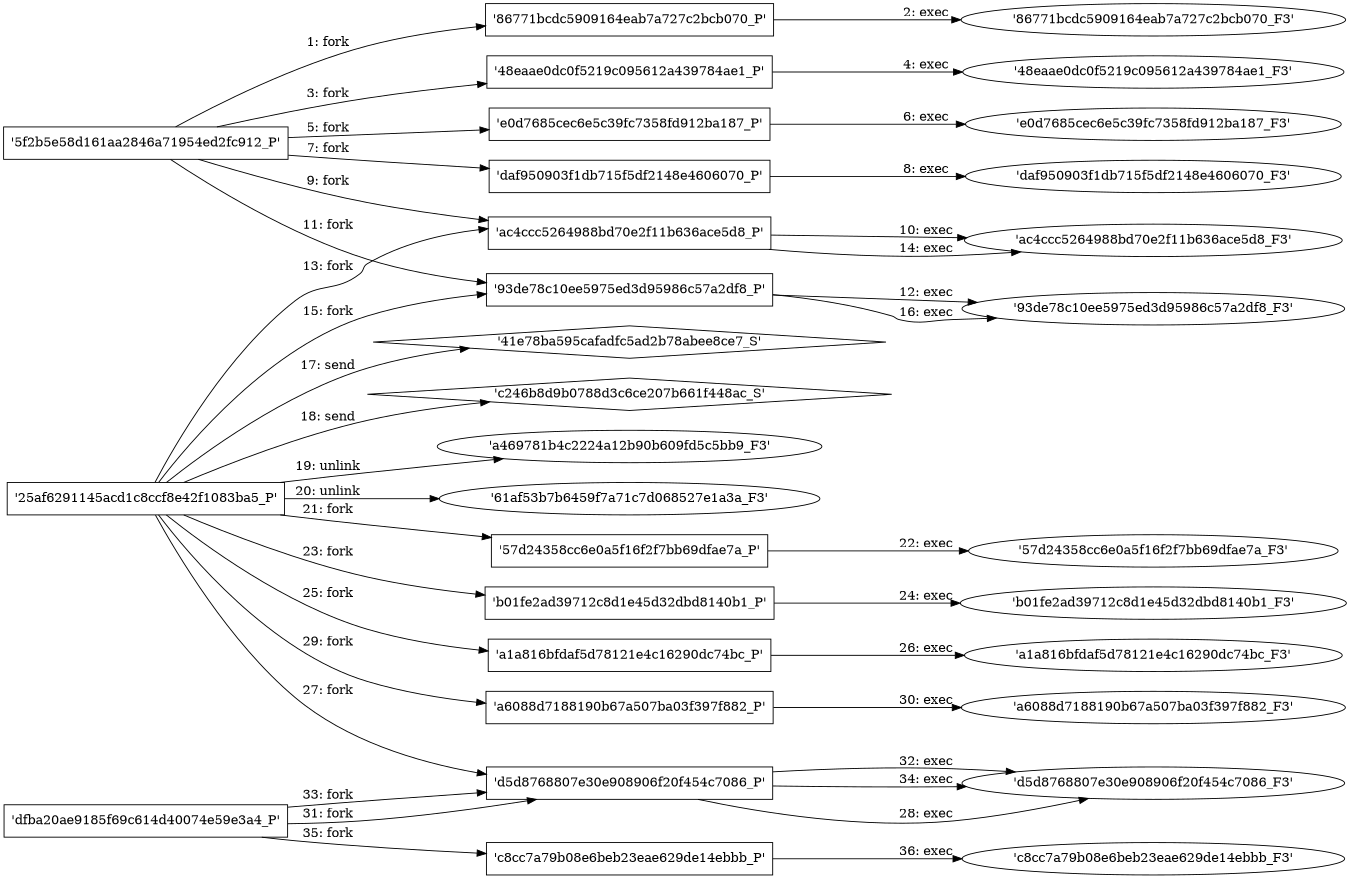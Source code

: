digraph "D:\Learning\Paper\apt\基于CTI的攻击预警\Dataset\攻击图\ASGfromALLCTI\Tech support scams increasing in complexity – Part 2.dot" {
rankdir="LR"
size="9"
fixedsize="false"
splines="true"
nodesep=0.3
ranksep=0
fontsize=10
overlap="scalexy"
engine= "neato"
	"'5f2b5e58d161aa2846a71954ed2fc912_P'" [node_type=Process shape=box]
	"'86771bcdc5909164eab7a727c2bcb070_P'" [node_type=Process shape=box]
	"'5f2b5e58d161aa2846a71954ed2fc912_P'" -> "'86771bcdc5909164eab7a727c2bcb070_P'" [label="1: fork"]
	"'86771bcdc5909164eab7a727c2bcb070_P'" [node_type=Process shape=box]
	"'86771bcdc5909164eab7a727c2bcb070_F3'" [node_type=File shape=ellipse]
	"'86771bcdc5909164eab7a727c2bcb070_P'" -> "'86771bcdc5909164eab7a727c2bcb070_F3'" [label="2: exec"]
	"'5f2b5e58d161aa2846a71954ed2fc912_P'" [node_type=Process shape=box]
	"'48eaae0dc0f5219c095612a439784ae1_P'" [node_type=Process shape=box]
	"'5f2b5e58d161aa2846a71954ed2fc912_P'" -> "'48eaae0dc0f5219c095612a439784ae1_P'" [label="3: fork"]
	"'48eaae0dc0f5219c095612a439784ae1_P'" [node_type=Process shape=box]
	"'48eaae0dc0f5219c095612a439784ae1_F3'" [node_type=File shape=ellipse]
	"'48eaae0dc0f5219c095612a439784ae1_P'" -> "'48eaae0dc0f5219c095612a439784ae1_F3'" [label="4: exec"]
	"'5f2b5e58d161aa2846a71954ed2fc912_P'" [node_type=Process shape=box]
	"'e0d7685cec6e5c39fc7358fd912ba187_P'" [node_type=Process shape=box]
	"'5f2b5e58d161aa2846a71954ed2fc912_P'" -> "'e0d7685cec6e5c39fc7358fd912ba187_P'" [label="5: fork"]
	"'e0d7685cec6e5c39fc7358fd912ba187_P'" [node_type=Process shape=box]
	"'e0d7685cec6e5c39fc7358fd912ba187_F3'" [node_type=File shape=ellipse]
	"'e0d7685cec6e5c39fc7358fd912ba187_P'" -> "'e0d7685cec6e5c39fc7358fd912ba187_F3'" [label="6: exec"]
	"'5f2b5e58d161aa2846a71954ed2fc912_P'" [node_type=Process shape=box]
	"'daf950903f1db715f5df2148e4606070_P'" [node_type=Process shape=box]
	"'5f2b5e58d161aa2846a71954ed2fc912_P'" -> "'daf950903f1db715f5df2148e4606070_P'" [label="7: fork"]
	"'daf950903f1db715f5df2148e4606070_P'" [node_type=Process shape=box]
	"'daf950903f1db715f5df2148e4606070_F3'" [node_type=File shape=ellipse]
	"'daf950903f1db715f5df2148e4606070_P'" -> "'daf950903f1db715f5df2148e4606070_F3'" [label="8: exec"]
	"'5f2b5e58d161aa2846a71954ed2fc912_P'" [node_type=Process shape=box]
	"'ac4ccc5264988bd70e2f11b636ace5d8_P'" [node_type=Process shape=box]
	"'5f2b5e58d161aa2846a71954ed2fc912_P'" -> "'ac4ccc5264988bd70e2f11b636ace5d8_P'" [label="9: fork"]
	"'ac4ccc5264988bd70e2f11b636ace5d8_P'" [node_type=Process shape=box]
	"'ac4ccc5264988bd70e2f11b636ace5d8_F3'" [node_type=File shape=ellipse]
	"'ac4ccc5264988bd70e2f11b636ace5d8_P'" -> "'ac4ccc5264988bd70e2f11b636ace5d8_F3'" [label="10: exec"]
	"'5f2b5e58d161aa2846a71954ed2fc912_P'" [node_type=Process shape=box]
	"'93de78c10ee5975ed3d95986c57a2df8_P'" [node_type=Process shape=box]
	"'5f2b5e58d161aa2846a71954ed2fc912_P'" -> "'93de78c10ee5975ed3d95986c57a2df8_P'" [label="11: fork"]
	"'93de78c10ee5975ed3d95986c57a2df8_P'" [node_type=Process shape=box]
	"'93de78c10ee5975ed3d95986c57a2df8_F3'" [node_type=File shape=ellipse]
	"'93de78c10ee5975ed3d95986c57a2df8_P'" -> "'93de78c10ee5975ed3d95986c57a2df8_F3'" [label="12: exec"]
	"'25af6291145acd1c8ccf8e42f1083ba5_P'" [node_type=Process shape=box]
	"'ac4ccc5264988bd70e2f11b636ace5d8_P'" [node_type=Process shape=box]
	"'25af6291145acd1c8ccf8e42f1083ba5_P'" -> "'ac4ccc5264988bd70e2f11b636ace5d8_P'" [label="13: fork"]
	"'ac4ccc5264988bd70e2f11b636ace5d8_P'" [node_type=Process shape=box]
	"'ac4ccc5264988bd70e2f11b636ace5d8_F3'" [node_type=File shape=ellipse]
	"'ac4ccc5264988bd70e2f11b636ace5d8_P'" -> "'ac4ccc5264988bd70e2f11b636ace5d8_F3'" [label="14: exec"]
	"'25af6291145acd1c8ccf8e42f1083ba5_P'" [node_type=Process shape=box]
	"'93de78c10ee5975ed3d95986c57a2df8_P'" [node_type=Process shape=box]
	"'25af6291145acd1c8ccf8e42f1083ba5_P'" -> "'93de78c10ee5975ed3d95986c57a2df8_P'" [label="15: fork"]
	"'93de78c10ee5975ed3d95986c57a2df8_P'" [node_type=Process shape=box]
	"'93de78c10ee5975ed3d95986c57a2df8_F3'" [node_type=File shape=ellipse]
	"'93de78c10ee5975ed3d95986c57a2df8_P'" -> "'93de78c10ee5975ed3d95986c57a2df8_F3'" [label="16: exec"]
	"'41e78ba595cafadfc5ad2b78abee8ce7_S'" [node_type=Socket shape=diamond]
	"'25af6291145acd1c8ccf8e42f1083ba5_P'" [node_type=Process shape=box]
	"'25af6291145acd1c8ccf8e42f1083ba5_P'" -> "'41e78ba595cafadfc5ad2b78abee8ce7_S'" [label="17: send"]
	"'c246b8d9b0788d3c6ce207b661f448ac_S'" [node_type=Socket shape=diamond]
	"'25af6291145acd1c8ccf8e42f1083ba5_P'" [node_type=Process shape=box]
	"'25af6291145acd1c8ccf8e42f1083ba5_P'" -> "'c246b8d9b0788d3c6ce207b661f448ac_S'" [label="18: send"]
	"'a469781b4c2224a12b90b609fd5c5bb9_F3'" [node_type=file shape=ellipse]
	"'25af6291145acd1c8ccf8e42f1083ba5_P'" [node_type=Process shape=box]
	"'25af6291145acd1c8ccf8e42f1083ba5_P'" -> "'a469781b4c2224a12b90b609fd5c5bb9_F3'" [label="19: unlink"]
	"'61af53b7b6459f7a71c7d068527e1a3a_F3'" [node_type=file shape=ellipse]
	"'25af6291145acd1c8ccf8e42f1083ba5_P'" [node_type=Process shape=box]
	"'25af6291145acd1c8ccf8e42f1083ba5_P'" -> "'61af53b7b6459f7a71c7d068527e1a3a_F3'" [label="20: unlink"]
	"'25af6291145acd1c8ccf8e42f1083ba5_P'" [node_type=Process shape=box]
	"'57d24358cc6e0a5f16f2f7bb69dfae7a_P'" [node_type=Process shape=box]
	"'25af6291145acd1c8ccf8e42f1083ba5_P'" -> "'57d24358cc6e0a5f16f2f7bb69dfae7a_P'" [label="21: fork"]
	"'57d24358cc6e0a5f16f2f7bb69dfae7a_P'" [node_type=Process shape=box]
	"'57d24358cc6e0a5f16f2f7bb69dfae7a_F3'" [node_type=File shape=ellipse]
	"'57d24358cc6e0a5f16f2f7bb69dfae7a_P'" -> "'57d24358cc6e0a5f16f2f7bb69dfae7a_F3'" [label="22: exec"]
	"'25af6291145acd1c8ccf8e42f1083ba5_P'" [node_type=Process shape=box]
	"'b01fe2ad39712c8d1e45d32dbd8140b1_P'" [node_type=Process shape=box]
	"'25af6291145acd1c8ccf8e42f1083ba5_P'" -> "'b01fe2ad39712c8d1e45d32dbd8140b1_P'" [label="23: fork"]
	"'b01fe2ad39712c8d1e45d32dbd8140b1_P'" [node_type=Process shape=box]
	"'b01fe2ad39712c8d1e45d32dbd8140b1_F3'" [node_type=File shape=ellipse]
	"'b01fe2ad39712c8d1e45d32dbd8140b1_P'" -> "'b01fe2ad39712c8d1e45d32dbd8140b1_F3'" [label="24: exec"]
	"'25af6291145acd1c8ccf8e42f1083ba5_P'" [node_type=Process shape=box]
	"'a1a816bfdaf5d78121e4c16290dc74bc_P'" [node_type=Process shape=box]
	"'25af6291145acd1c8ccf8e42f1083ba5_P'" -> "'a1a816bfdaf5d78121e4c16290dc74bc_P'" [label="25: fork"]
	"'a1a816bfdaf5d78121e4c16290dc74bc_P'" [node_type=Process shape=box]
	"'a1a816bfdaf5d78121e4c16290dc74bc_F3'" [node_type=File shape=ellipse]
	"'a1a816bfdaf5d78121e4c16290dc74bc_P'" -> "'a1a816bfdaf5d78121e4c16290dc74bc_F3'" [label="26: exec"]
	"'25af6291145acd1c8ccf8e42f1083ba5_P'" [node_type=Process shape=box]
	"'d5d8768807e30e908906f20f454c7086_P'" [node_type=Process shape=box]
	"'25af6291145acd1c8ccf8e42f1083ba5_P'" -> "'d5d8768807e30e908906f20f454c7086_P'" [label="27: fork"]
	"'d5d8768807e30e908906f20f454c7086_P'" [node_type=Process shape=box]
	"'d5d8768807e30e908906f20f454c7086_F3'" [node_type=File shape=ellipse]
	"'d5d8768807e30e908906f20f454c7086_P'" -> "'d5d8768807e30e908906f20f454c7086_F3'" [label="28: exec"]
	"'25af6291145acd1c8ccf8e42f1083ba5_P'" [node_type=Process shape=box]
	"'a6088d7188190b67a507ba03f397f882_P'" [node_type=Process shape=box]
	"'25af6291145acd1c8ccf8e42f1083ba5_P'" -> "'a6088d7188190b67a507ba03f397f882_P'" [label="29: fork"]
	"'a6088d7188190b67a507ba03f397f882_P'" [node_type=Process shape=box]
	"'a6088d7188190b67a507ba03f397f882_F3'" [node_type=File shape=ellipse]
	"'a6088d7188190b67a507ba03f397f882_P'" -> "'a6088d7188190b67a507ba03f397f882_F3'" [label="30: exec"]
	"'dfba20ae9185f69c614d40074e59e3a4_P'" [node_type=Process shape=box]
	"'d5d8768807e30e908906f20f454c7086_P'" [node_type=Process shape=box]
	"'dfba20ae9185f69c614d40074e59e3a4_P'" -> "'d5d8768807e30e908906f20f454c7086_P'" [label="31: fork"]
	"'d5d8768807e30e908906f20f454c7086_P'" [node_type=Process shape=box]
	"'d5d8768807e30e908906f20f454c7086_F3'" [node_type=File shape=ellipse]
	"'d5d8768807e30e908906f20f454c7086_P'" -> "'d5d8768807e30e908906f20f454c7086_F3'" [label="32: exec"]
	"'dfba20ae9185f69c614d40074e59e3a4_P'" [node_type=Process shape=box]
	"'d5d8768807e30e908906f20f454c7086_P'" [node_type=Process shape=box]
	"'dfba20ae9185f69c614d40074e59e3a4_P'" -> "'d5d8768807e30e908906f20f454c7086_P'" [label="33: fork"]
	"'d5d8768807e30e908906f20f454c7086_P'" [node_type=Process shape=box]
	"'d5d8768807e30e908906f20f454c7086_F3'" [node_type=File shape=ellipse]
	"'d5d8768807e30e908906f20f454c7086_P'" -> "'d5d8768807e30e908906f20f454c7086_F3'" [label="34: exec"]
	"'dfba20ae9185f69c614d40074e59e3a4_P'" [node_type=Process shape=box]
	"'c8cc7a79b08e6beb23eae629de14ebbb_P'" [node_type=Process shape=box]
	"'dfba20ae9185f69c614d40074e59e3a4_P'" -> "'c8cc7a79b08e6beb23eae629de14ebbb_P'" [label="35: fork"]
	"'c8cc7a79b08e6beb23eae629de14ebbb_P'" [node_type=Process shape=box]
	"'c8cc7a79b08e6beb23eae629de14ebbb_F3'" [node_type=File shape=ellipse]
	"'c8cc7a79b08e6beb23eae629de14ebbb_P'" -> "'c8cc7a79b08e6beb23eae629de14ebbb_F3'" [label="36: exec"]
}
